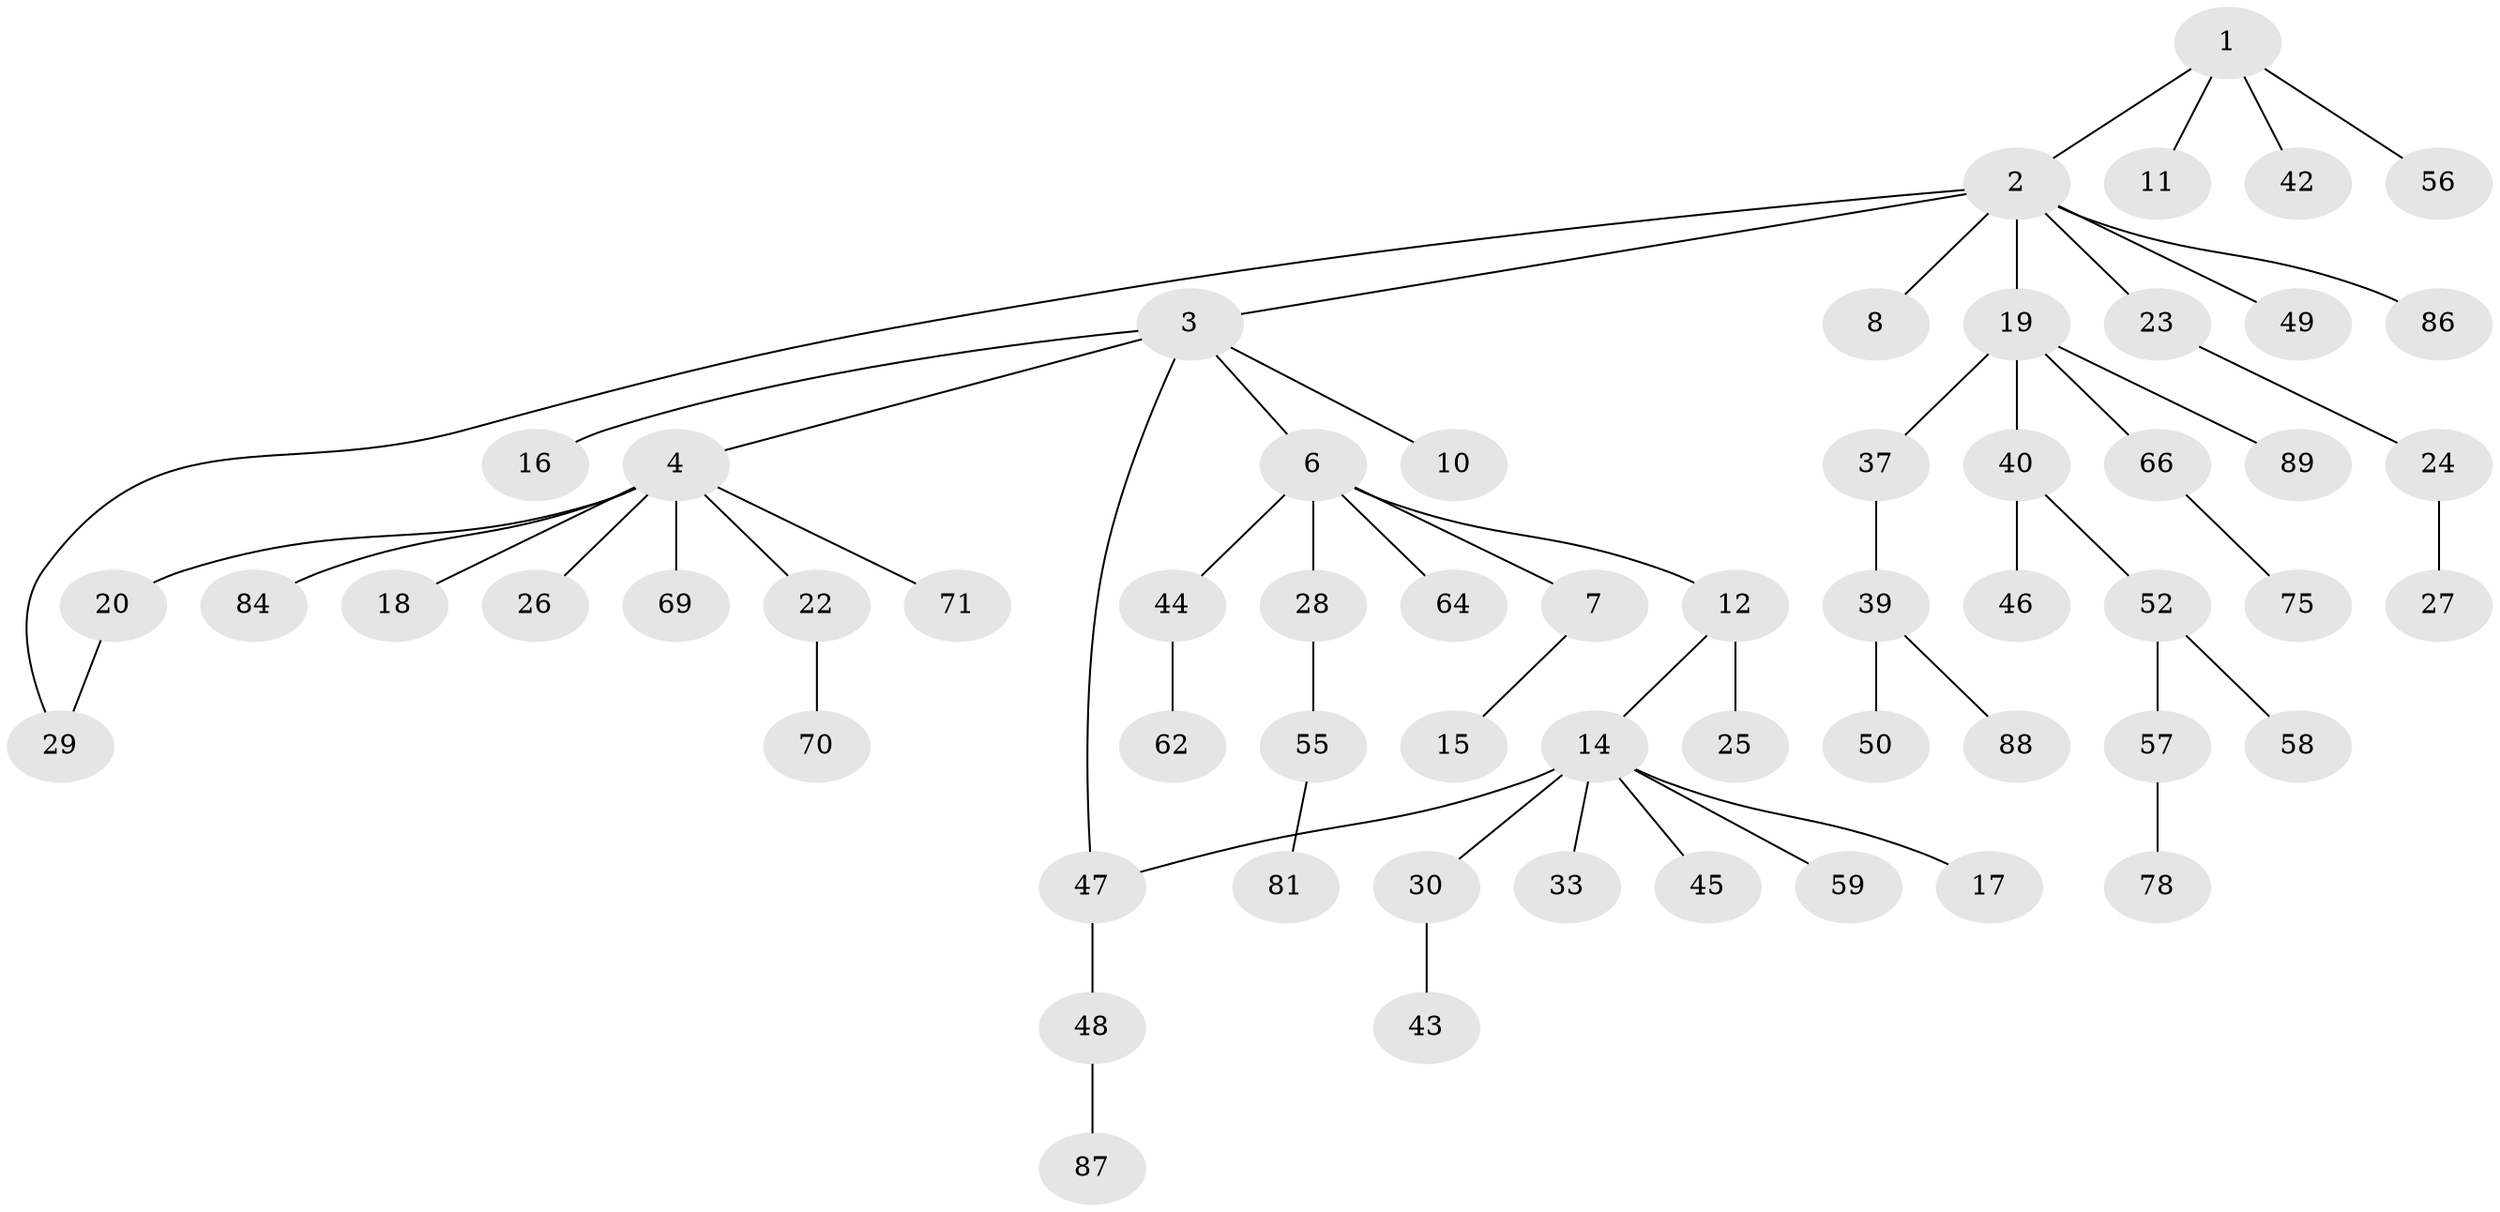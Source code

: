 // Generated by graph-tools (version 1.1) at 2025/51/02/27/25 19:51:40]
// undirected, 59 vertices, 60 edges
graph export_dot {
graph [start="1"]
  node [color=gray90,style=filled];
  1 [super="+5"];
  2 [super="+13"];
  3 [super="+9"];
  4 [super="+21"];
  6 [super="+34"];
  7 [super="+36"];
  8;
  10 [super="+77"];
  11 [super="+65"];
  12;
  14 [super="+31"];
  15 [super="+51"];
  16;
  17;
  18 [super="+38"];
  19 [super="+61"];
  20 [super="+35"];
  22 [super="+68"];
  23 [super="+74"];
  24 [super="+32"];
  25 [super="+60"];
  26;
  27;
  28;
  29 [super="+76"];
  30;
  33 [super="+79"];
  37 [super="+85"];
  39 [super="+80"];
  40 [super="+41"];
  42;
  43 [super="+53"];
  44 [super="+82"];
  45;
  46 [super="+54"];
  47 [super="+83"];
  48;
  49;
  50 [super="+63"];
  52 [super="+67"];
  55 [super="+72"];
  56;
  57;
  58;
  59;
  62;
  64;
  66 [super="+73"];
  69;
  70;
  71;
  75;
  78;
  81 [super="+90"];
  84;
  86;
  87;
  88;
  89;
  1 -- 2;
  1 -- 56;
  1 -- 42;
  1 -- 11;
  2 -- 3;
  2 -- 8;
  2 -- 19;
  2 -- 49;
  2 -- 86;
  2 -- 29;
  2 -- 23;
  3 -- 4;
  3 -- 6;
  3 -- 10;
  3 -- 16;
  3 -- 47;
  4 -- 18;
  4 -- 20;
  4 -- 26;
  4 -- 84;
  4 -- 69;
  4 -- 22;
  4 -- 71;
  6 -- 7;
  6 -- 12;
  6 -- 28;
  6 -- 44;
  6 -- 64;
  7 -- 15;
  12 -- 14;
  12 -- 25;
  14 -- 17;
  14 -- 30;
  14 -- 33;
  14 -- 59;
  14 -- 45;
  14 -- 47;
  19 -- 37;
  19 -- 40;
  19 -- 66;
  19 -- 89;
  20 -- 29;
  22 -- 70;
  23 -- 24;
  24 -- 27;
  28 -- 55;
  30 -- 43;
  37 -- 39;
  39 -- 50;
  39 -- 88;
  40 -- 52;
  40 -- 46;
  44 -- 62;
  47 -- 48;
  48 -- 87;
  52 -- 57;
  52 -- 58;
  55 -- 81;
  57 -- 78;
  66 -- 75;
}
